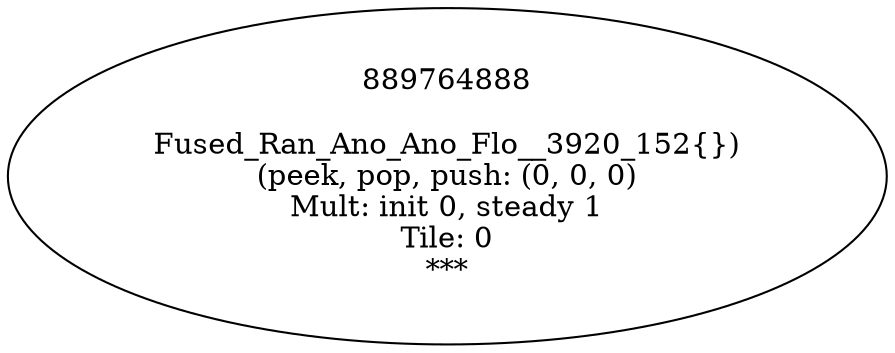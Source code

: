 digraph Flattend {
size = "8, 10.5";
889764888 [ label="889764888\n\nFused_Ran_Ano_Ano_Flo__3920_152{})\n(peek, pop, push: (0, 0, 0)\nMult: init 0, steady 1\nTile: 0\n *** " ];
}
